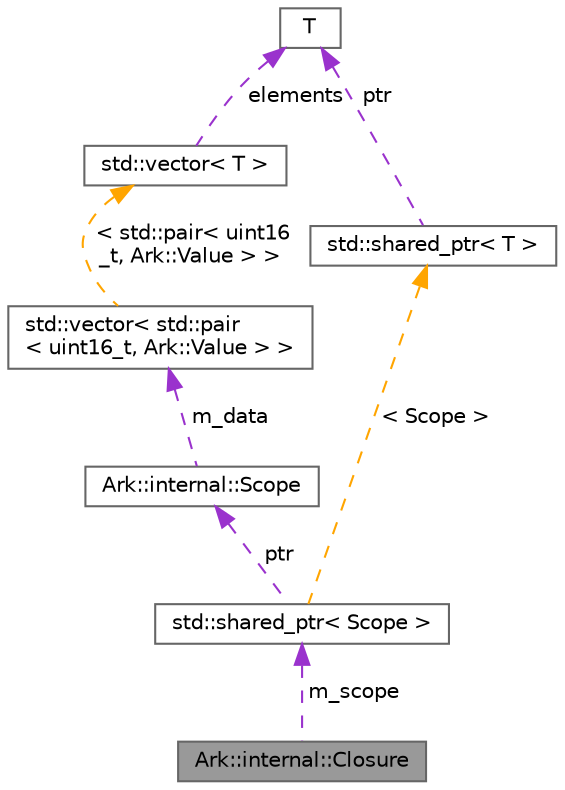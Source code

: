 digraph "Ark::internal::Closure"
{
 // INTERACTIVE_SVG=YES
 // LATEX_PDF_SIZE
  bgcolor="transparent";
  edge [fontname=Helvetica,fontsize=10,labelfontname=Helvetica,labelfontsize=10];
  node [fontname=Helvetica,fontsize=10,shape=box,height=0.2,width=0.4];
  Node1 [label="Ark::internal::Closure",height=0.2,width=0.4,color="gray40", fillcolor="grey60", style="filled", fontcolor="black",tooltip="Closure management."];
  Node2 -> Node1 [dir="back",color="darkorchid3",style="dashed",label=" m_scope" ];
  Node2 [label="std::shared_ptr\< Scope \>",height=0.2,width=0.4,color="gray40", fillcolor="white", style="filled",tooltip=" "];
  Node3 -> Node2 [dir="back",color="darkorchid3",style="dashed",label=" ptr" ];
  Node3 [label="Ark::internal::Scope",height=0.2,width=0.4,color="gray40", fillcolor="white", style="filled",URL="$d5/d74/classArk_1_1internal_1_1Scope.html",tooltip="A class to handle the VM scope more efficiently."];
  Node4 -> Node3 [dir="back",color="darkorchid3",style="dashed",label=" m_data" ];
  Node4 [label="std::vector\< std::pair\l\< uint16_t, Ark::Value \> \>",height=0.2,width=0.4,color="gray40", fillcolor="white", style="filled",tooltip=" "];
  Node5 -> Node4 [dir="back",color="orange",style="dashed",label=" \< std::pair\< uint16\l_t, Ark::Value \> \>" ];
  Node5 [label="std::vector\< T \>",height=0.2,width=0.4,color="gray40", fillcolor="white", style="filled",tooltip=" "];
  Node6 -> Node5 [dir="back",color="darkorchid3",style="dashed",label=" elements" ];
  Node6 [label="T",height=0.2,width=0.4,color="gray40", fillcolor="white", style="filled",tooltip=" "];
  Node7 -> Node2 [dir="back",color="orange",style="dashed",label=" \< Scope \>" ];
  Node7 [label="std::shared_ptr\< T \>",height=0.2,width=0.4,color="gray40", fillcolor="white", style="filled",tooltip=" "];
  Node6 -> Node7 [dir="back",color="darkorchid3",style="dashed",label=" ptr" ];
}
